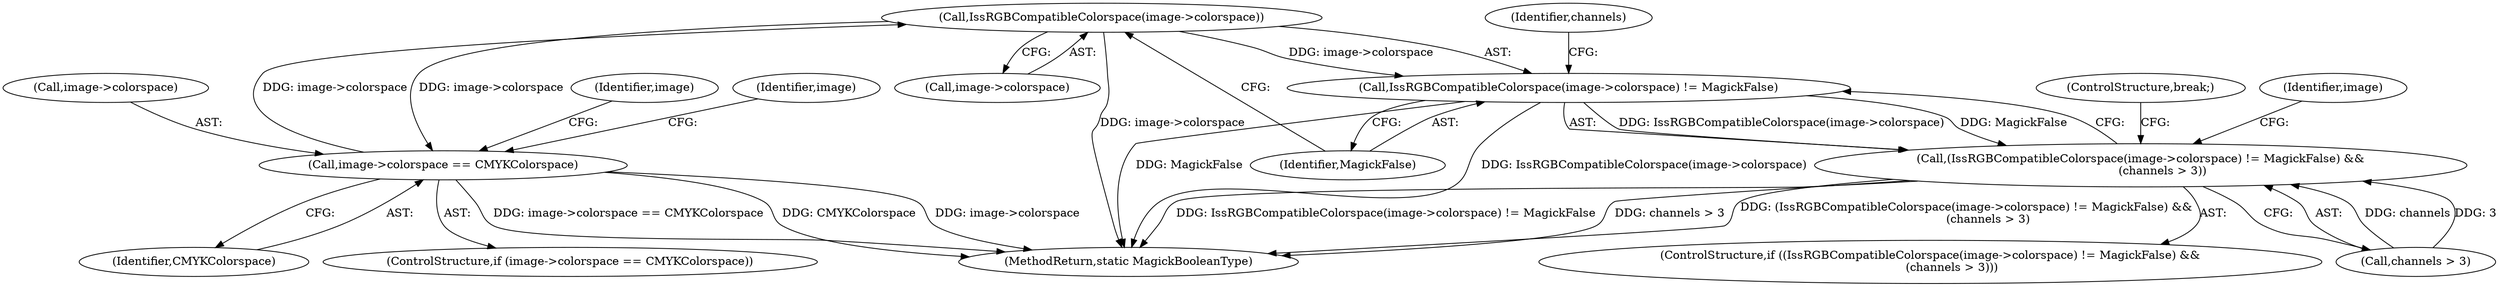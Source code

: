 digraph "0_ImageMagick_280215b9936d145dd5ee91403738ccce1333cab1@pointer" {
"1000384" [label="(Call,IssRGBCompatibleColorspace(image->colorspace))"];
"1000358" [label="(Call,image->colorspace == CMYKColorspace)"];
"1000384" [label="(Call,IssRGBCompatibleColorspace(image->colorspace))"];
"1000383" [label="(Call,IssRGBCompatibleColorspace(image->colorspace) != MagickFalse)"];
"1000382" [label="(Call,(IssRGBCompatibleColorspace(image->colorspace) != MagickFalse) &&\n            (channels > 3))"];
"1000388" [label="(Identifier,MagickFalse)"];
"1000392" [label="(ControlStructure,break;)"];
"1000396" [label="(Identifier,image)"];
"1000362" [label="(Identifier,CMYKColorspace)"];
"1000390" [label="(Identifier,channels)"];
"1000359" [label="(Call,image->colorspace)"];
"1000371" [label="(Identifier,image)"];
"1000384" [label="(Call,IssRGBCompatibleColorspace(image->colorspace))"];
"1000383" [label="(Call,IssRGBCompatibleColorspace(image->colorspace) != MagickFalse)"];
"1000358" [label="(Call,image->colorspace == CMYKColorspace)"];
"1000414" [label="(MethodReturn,static MagickBooleanType)"];
"1000357" [label="(ControlStructure,if (image->colorspace == CMYKColorspace))"];
"1000382" [label="(Call,(IssRGBCompatibleColorspace(image->colorspace) != MagickFalse) &&\n            (channels > 3))"];
"1000364" [label="(Identifier,image)"];
"1000389" [label="(Call,channels > 3)"];
"1000385" [label="(Call,image->colorspace)"];
"1000381" [label="(ControlStructure,if ((IssRGBCompatibleColorspace(image->colorspace) != MagickFalse) &&\n            (channels > 3)))"];
"1000384" -> "1000383"  [label="AST: "];
"1000384" -> "1000385"  [label="CFG: "];
"1000385" -> "1000384"  [label="AST: "];
"1000388" -> "1000384"  [label="CFG: "];
"1000384" -> "1000414"  [label="DDG: image->colorspace"];
"1000384" -> "1000358"  [label="DDG: image->colorspace"];
"1000384" -> "1000383"  [label="DDG: image->colorspace"];
"1000358" -> "1000384"  [label="DDG: image->colorspace"];
"1000358" -> "1000357"  [label="AST: "];
"1000358" -> "1000362"  [label="CFG: "];
"1000359" -> "1000358"  [label="AST: "];
"1000362" -> "1000358"  [label="AST: "];
"1000364" -> "1000358"  [label="CFG: "];
"1000371" -> "1000358"  [label="CFG: "];
"1000358" -> "1000414"  [label="DDG: image->colorspace == CMYKColorspace"];
"1000358" -> "1000414"  [label="DDG: CMYKColorspace"];
"1000358" -> "1000414"  [label="DDG: image->colorspace"];
"1000383" -> "1000382"  [label="AST: "];
"1000383" -> "1000388"  [label="CFG: "];
"1000388" -> "1000383"  [label="AST: "];
"1000390" -> "1000383"  [label="CFG: "];
"1000382" -> "1000383"  [label="CFG: "];
"1000383" -> "1000414"  [label="DDG: MagickFalse"];
"1000383" -> "1000414"  [label="DDG: IssRGBCompatibleColorspace(image->colorspace)"];
"1000383" -> "1000382"  [label="DDG: IssRGBCompatibleColorspace(image->colorspace)"];
"1000383" -> "1000382"  [label="DDG: MagickFalse"];
"1000382" -> "1000381"  [label="AST: "];
"1000382" -> "1000389"  [label="CFG: "];
"1000389" -> "1000382"  [label="AST: "];
"1000392" -> "1000382"  [label="CFG: "];
"1000396" -> "1000382"  [label="CFG: "];
"1000382" -> "1000414"  [label="DDG: IssRGBCompatibleColorspace(image->colorspace) != MagickFalse"];
"1000382" -> "1000414"  [label="DDG: channels > 3"];
"1000382" -> "1000414"  [label="DDG: (IssRGBCompatibleColorspace(image->colorspace) != MagickFalse) &&\n            (channels > 3)"];
"1000389" -> "1000382"  [label="DDG: channels"];
"1000389" -> "1000382"  [label="DDG: 3"];
}
